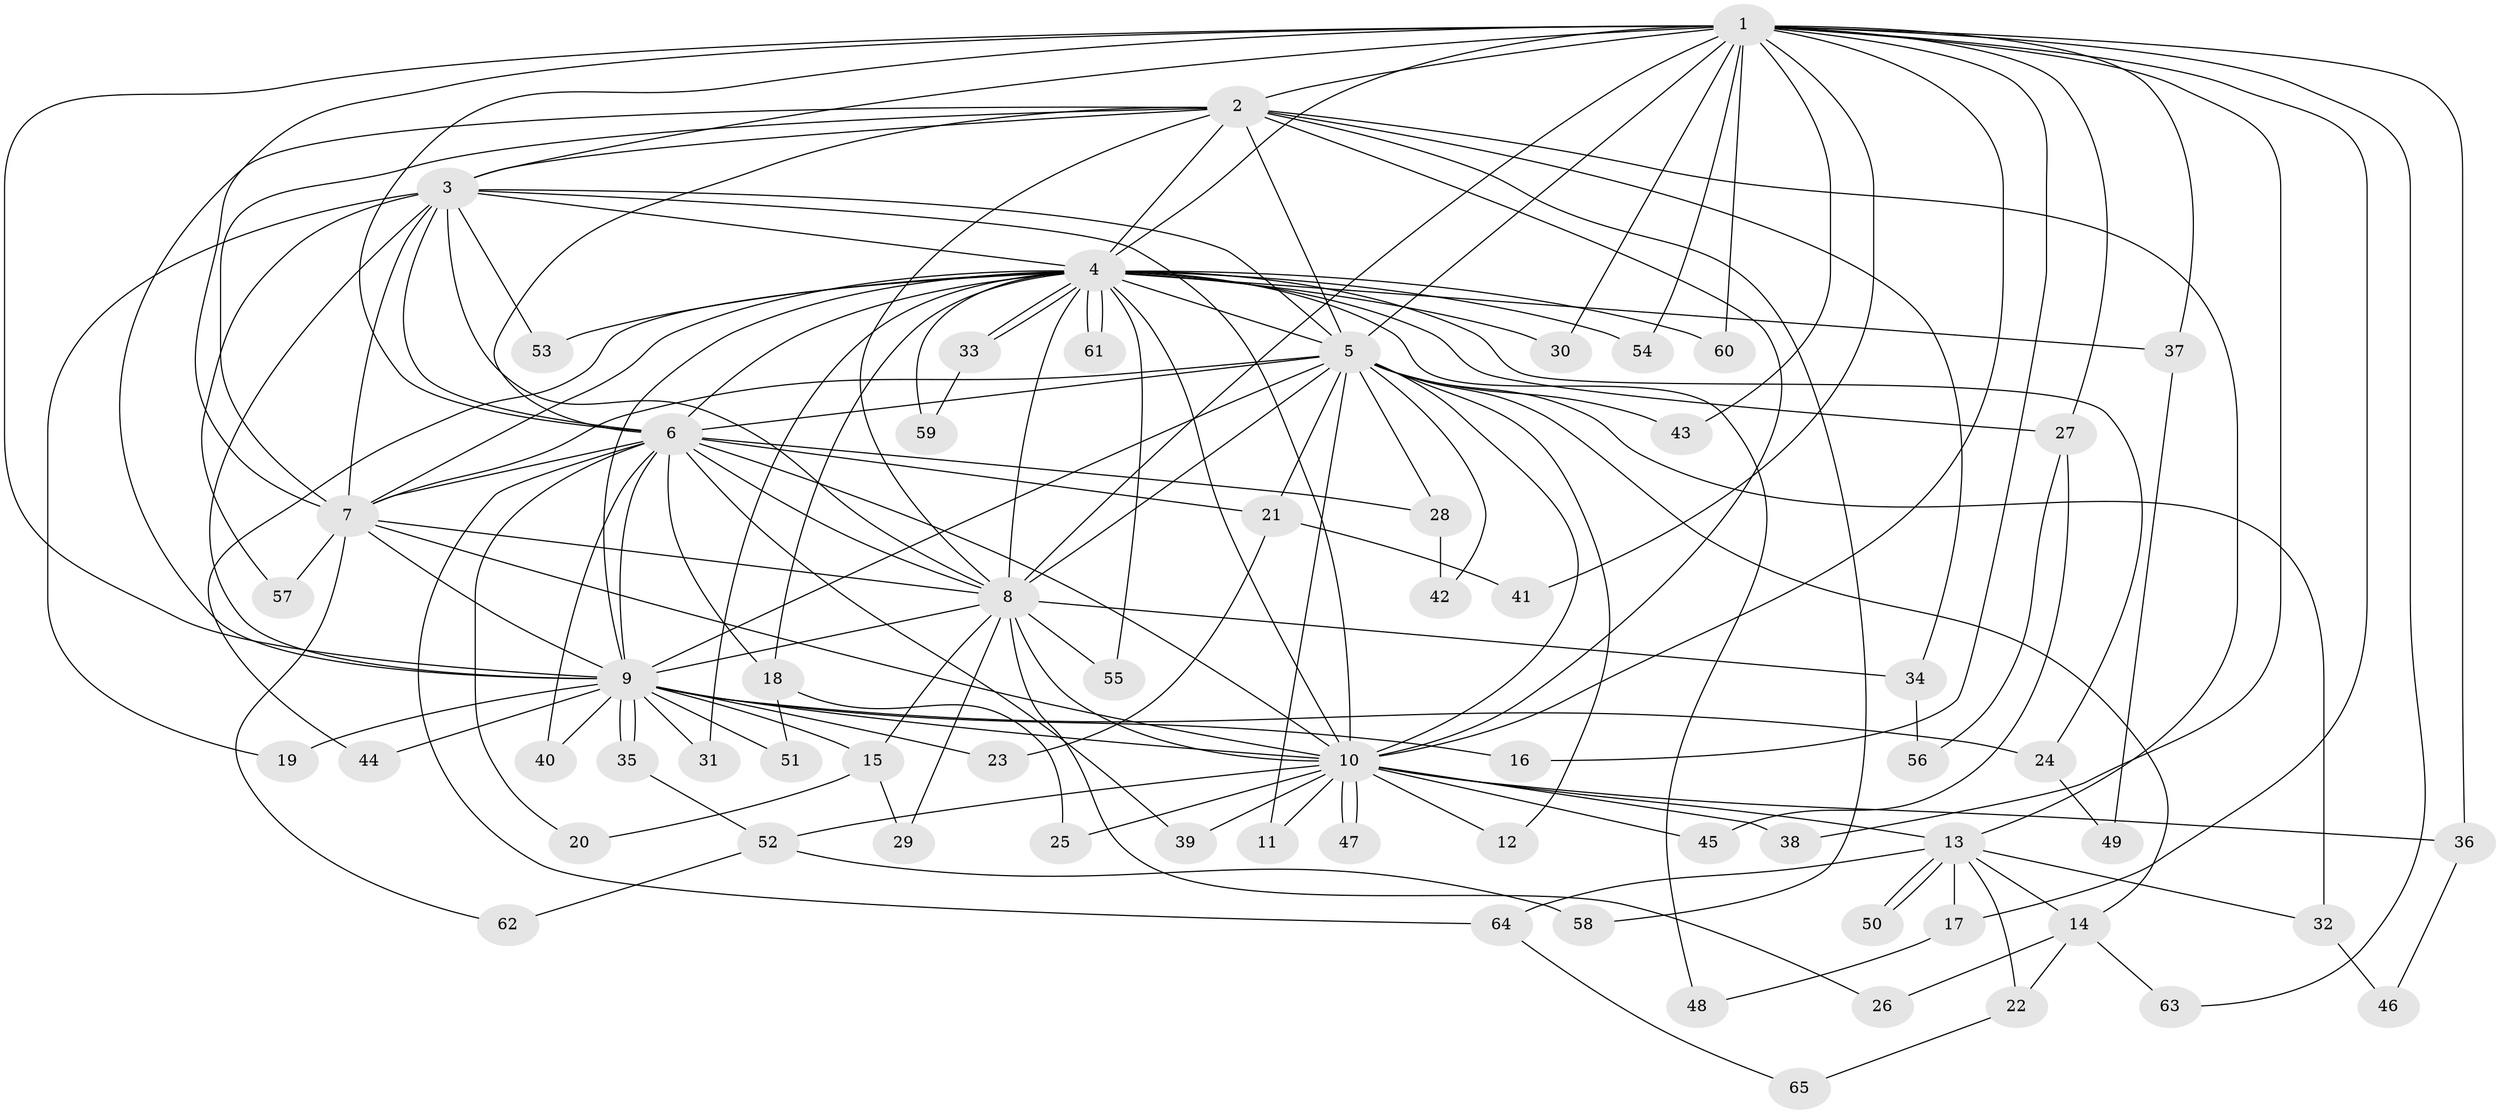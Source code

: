 // coarse degree distribution, {20: 0.04, 12: 0.04, 23: 0.02, 15: 0.02, 14: 0.02, 9: 0.02, 18: 0.02, 2: 0.56, 10: 0.02, 5: 0.02, 3: 0.16, 4: 0.06}
// Generated by graph-tools (version 1.1) at 2025/41/03/06/25 10:41:36]
// undirected, 65 vertices, 155 edges
graph export_dot {
graph [start="1"]
  node [color=gray90,style=filled];
  1;
  2;
  3;
  4;
  5;
  6;
  7;
  8;
  9;
  10;
  11;
  12;
  13;
  14;
  15;
  16;
  17;
  18;
  19;
  20;
  21;
  22;
  23;
  24;
  25;
  26;
  27;
  28;
  29;
  30;
  31;
  32;
  33;
  34;
  35;
  36;
  37;
  38;
  39;
  40;
  41;
  42;
  43;
  44;
  45;
  46;
  47;
  48;
  49;
  50;
  51;
  52;
  53;
  54;
  55;
  56;
  57;
  58;
  59;
  60;
  61;
  62;
  63;
  64;
  65;
  1 -- 2;
  1 -- 3;
  1 -- 4;
  1 -- 5;
  1 -- 6;
  1 -- 7;
  1 -- 8;
  1 -- 9;
  1 -- 10;
  1 -- 16;
  1 -- 17;
  1 -- 27;
  1 -- 30;
  1 -- 36;
  1 -- 37;
  1 -- 38;
  1 -- 41;
  1 -- 43;
  1 -- 54;
  1 -- 60;
  1 -- 63;
  2 -- 3;
  2 -- 4;
  2 -- 5;
  2 -- 6;
  2 -- 7;
  2 -- 8;
  2 -- 9;
  2 -- 10;
  2 -- 13;
  2 -- 34;
  2 -- 58;
  3 -- 4;
  3 -- 5;
  3 -- 6;
  3 -- 7;
  3 -- 8;
  3 -- 9;
  3 -- 10;
  3 -- 19;
  3 -- 53;
  3 -- 57;
  4 -- 5;
  4 -- 6;
  4 -- 7;
  4 -- 8;
  4 -- 9;
  4 -- 10;
  4 -- 18;
  4 -- 24;
  4 -- 27;
  4 -- 30;
  4 -- 31;
  4 -- 33;
  4 -- 33;
  4 -- 37;
  4 -- 44;
  4 -- 48;
  4 -- 53;
  4 -- 54;
  4 -- 55;
  4 -- 59;
  4 -- 60;
  4 -- 61;
  4 -- 61;
  5 -- 6;
  5 -- 7;
  5 -- 8;
  5 -- 9;
  5 -- 10;
  5 -- 11;
  5 -- 12;
  5 -- 14;
  5 -- 21;
  5 -- 28;
  5 -- 32;
  5 -- 42;
  5 -- 43;
  6 -- 7;
  6 -- 8;
  6 -- 9;
  6 -- 10;
  6 -- 18;
  6 -- 20;
  6 -- 21;
  6 -- 28;
  6 -- 39;
  6 -- 40;
  6 -- 64;
  7 -- 8;
  7 -- 9;
  7 -- 10;
  7 -- 57;
  7 -- 62;
  8 -- 9;
  8 -- 10;
  8 -- 15;
  8 -- 26;
  8 -- 29;
  8 -- 34;
  8 -- 55;
  9 -- 10;
  9 -- 15;
  9 -- 16;
  9 -- 19;
  9 -- 23;
  9 -- 24;
  9 -- 31;
  9 -- 35;
  9 -- 35;
  9 -- 40;
  9 -- 44;
  9 -- 51;
  10 -- 11;
  10 -- 12;
  10 -- 13;
  10 -- 25;
  10 -- 36;
  10 -- 38;
  10 -- 39;
  10 -- 45;
  10 -- 47;
  10 -- 47;
  10 -- 52;
  13 -- 14;
  13 -- 17;
  13 -- 22;
  13 -- 32;
  13 -- 50;
  13 -- 50;
  13 -- 64;
  14 -- 22;
  14 -- 26;
  14 -- 63;
  15 -- 20;
  15 -- 29;
  17 -- 48;
  18 -- 25;
  18 -- 51;
  21 -- 23;
  21 -- 41;
  22 -- 65;
  24 -- 49;
  27 -- 45;
  27 -- 56;
  28 -- 42;
  32 -- 46;
  33 -- 59;
  34 -- 56;
  35 -- 52;
  36 -- 46;
  37 -- 49;
  52 -- 58;
  52 -- 62;
  64 -- 65;
}
